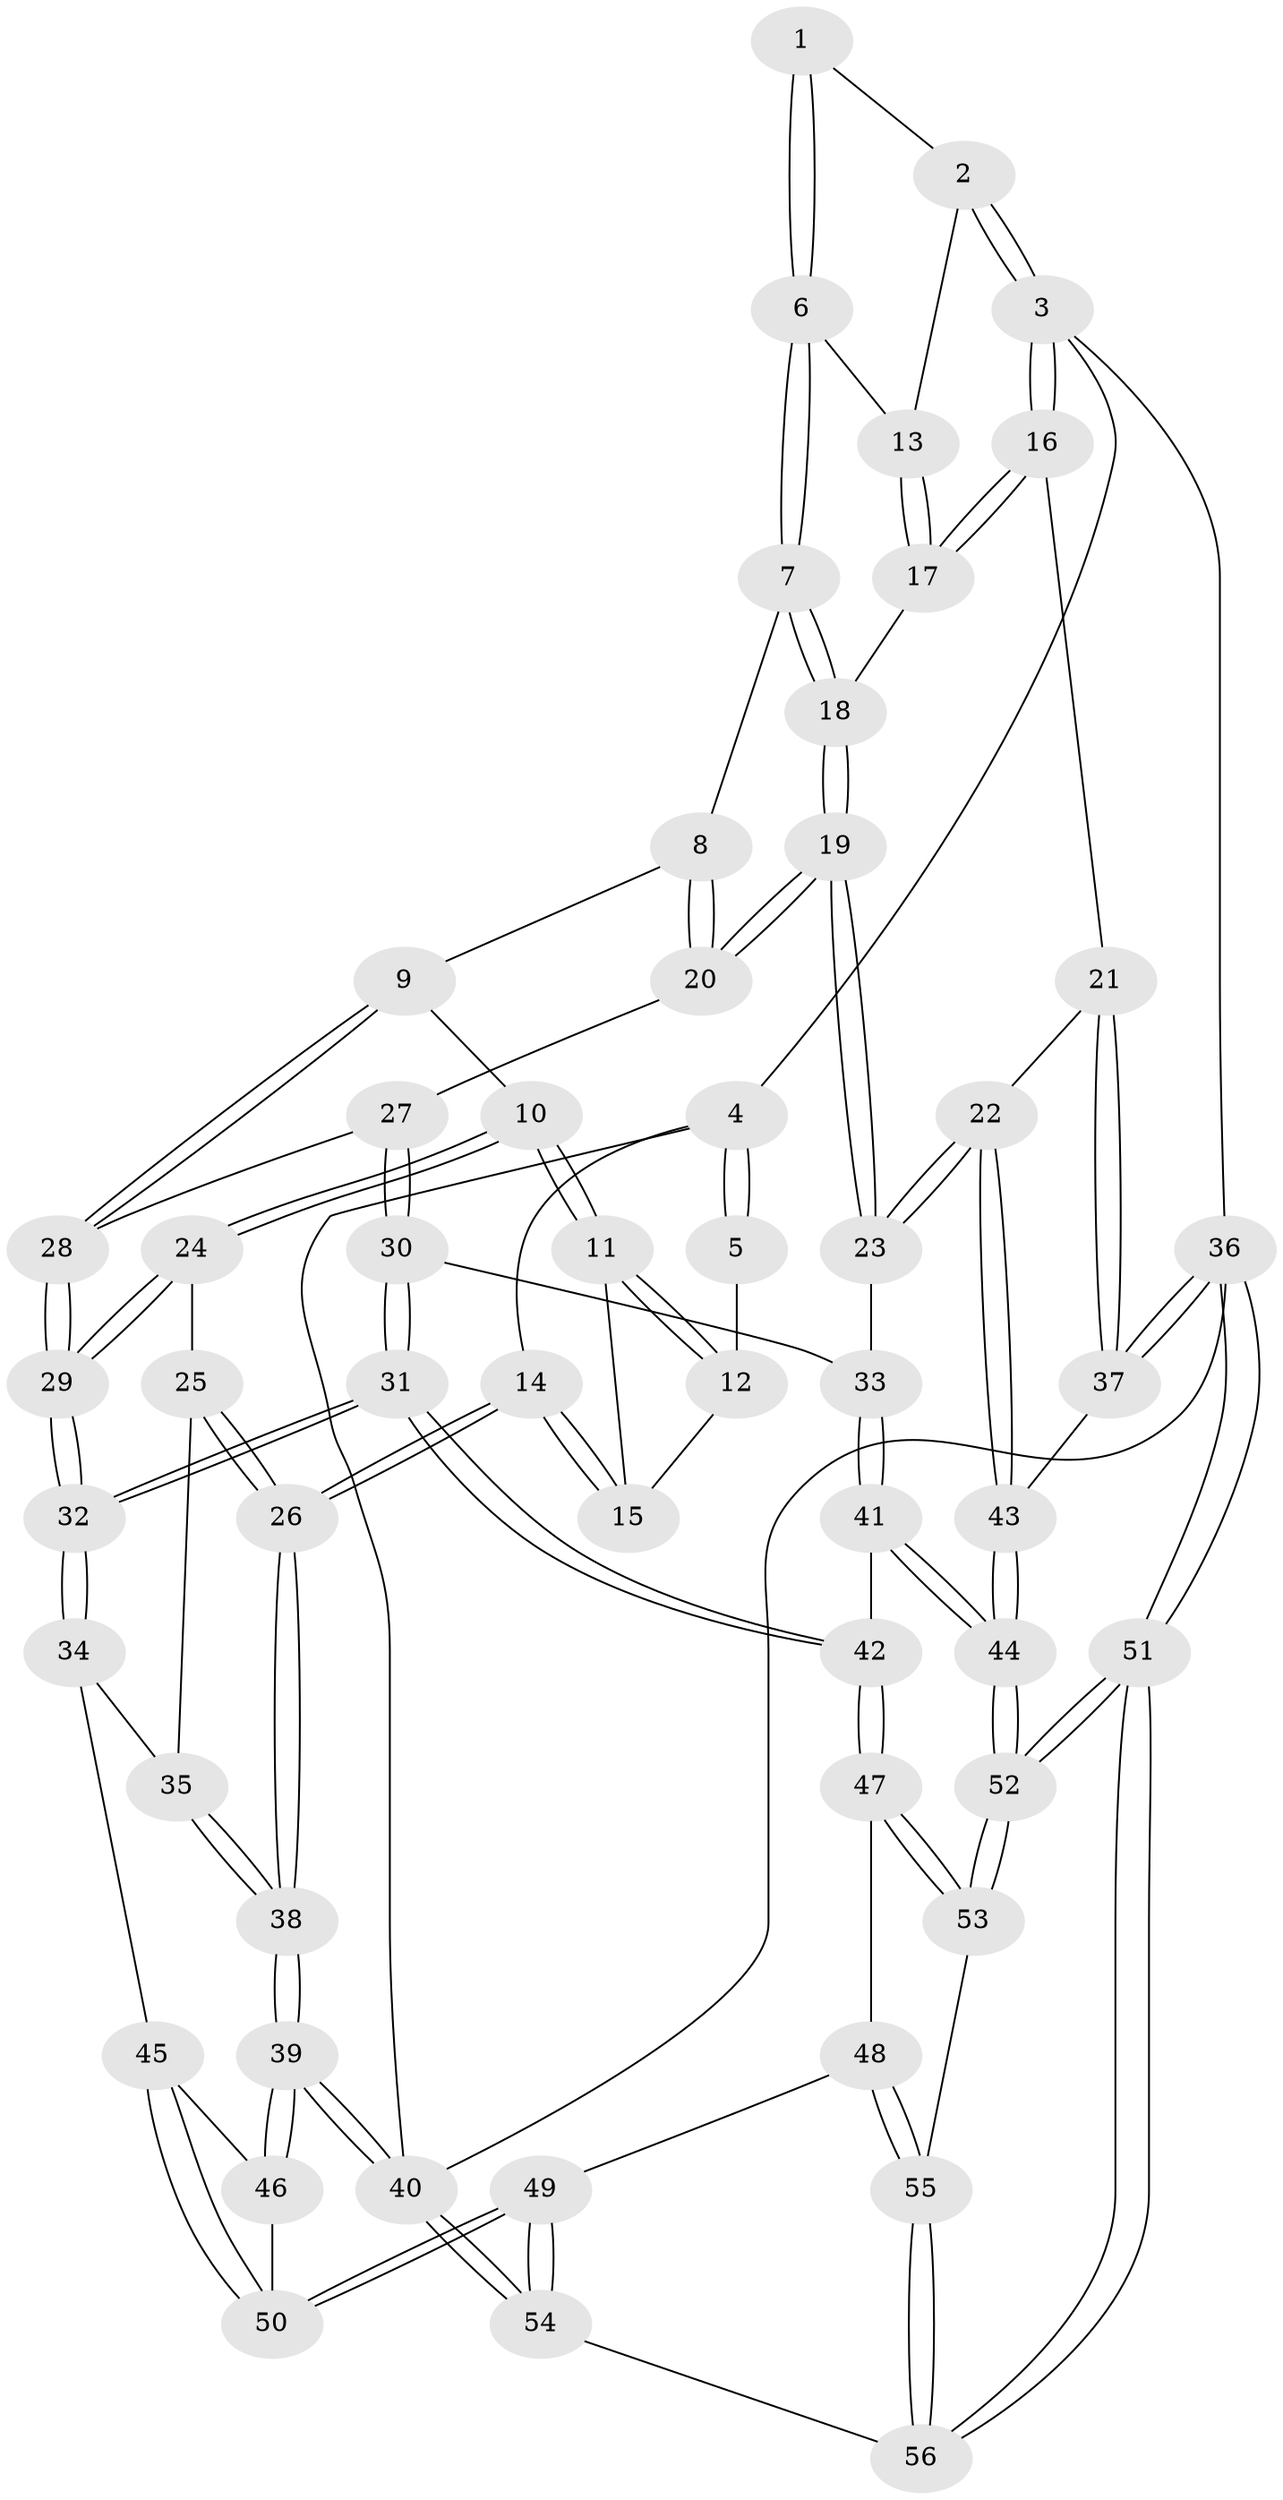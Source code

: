 // coarse degree distribution, {4: 0.4838709677419355, 7: 0.03225806451612903, 3: 0.0967741935483871, 5: 0.3225806451612903, 6: 0.06451612903225806}
// Generated by graph-tools (version 1.1) at 2025/42/03/06/25 10:42:29]
// undirected, 56 vertices, 137 edges
graph export_dot {
graph [start="1"]
  node [color=gray90,style=filled];
  1 [pos="+0.46031081583762146+0"];
  2 [pos="+1+0"];
  3 [pos="+1+0"];
  4 [pos="+0+0"];
  5 [pos="+0.36566532616505176+0"];
  6 [pos="+0.5398749803102766+0.03391117789173406"];
  7 [pos="+0.5412488514519671+0.048683178065343904"];
  8 [pos="+0.5172057611519276+0.1876525386043337"];
  9 [pos="+0.311627857295886+0.26299141115658126"];
  10 [pos="+0.22401410171813604+0.22356902068711346"];
  11 [pos="+0.21738602100820406+0.1790004762317795"];
  12 [pos="+0.3029111826995511+0"];
  13 [pos="+0.8079411458413955+0.11528110678240074"];
  14 [pos="+0+0.053286545991385166"];
  15 [pos="+0+0.09723197321809963"];
  16 [pos="+1+0.29145531020996485"];
  17 [pos="+0.8162966271714674+0.14825342140567793"];
  18 [pos="+0.7310847972328539+0.23847848409541803"];
  19 [pos="+0.6930293503901083+0.4177695149293285"];
  20 [pos="+0.5490363852279683+0.2932975414432223"];
  21 [pos="+1+0.3030668246074216"];
  22 [pos="+0.7284612875876634+0.44110203939570464"];
  23 [pos="+0.6935456643023244+0.419064722518545"];
  24 [pos="+0.17129667164309276+0.3078589290165267"];
  25 [pos="+0.11127886417598543+0.3205717120123782"];
  26 [pos="+0+0.3382369375789251"];
  27 [pos="+0.39669405625084536+0.363042367374034"];
  28 [pos="+0.35561231680554883+0.3175570158614062"];
  29 [pos="+0.21745348442209417+0.5037506317896324"];
  30 [pos="+0.39664401988124537+0.3685008272311565"];
  31 [pos="+0.25995729715485044+0.5608899137899754"];
  32 [pos="+0.22417295780739538+0.537276982363131"];
  33 [pos="+0.5199779284998141+0.5135048910127952"];
  34 [pos="+0.14199301211124843+0.54814457142251"];
  35 [pos="+0.04064274350498566+0.5190220915505156"];
  36 [pos="+1+1"];
  37 [pos="+1+0.6161652266109043"];
  38 [pos="+0+0.49320696163552713"];
  39 [pos="+0+0.7061627439145176"];
  40 [pos="+0+1"];
  41 [pos="+0.4090866344478927+0.6602785336505171"];
  42 [pos="+0.3373704922404667+0.6641948197835595"];
  43 [pos="+0.7743174541370093+0.5966211753427618"];
  44 [pos="+0.7006125952420884+0.8643253648985892"];
  45 [pos="+0.0986715986666305+0.6153171409551274"];
  46 [pos="+0+0.7327131889528326"];
  47 [pos="+0.32215469348334097+0.688893758195848"];
  48 [pos="+0.1739764225312106+0.8189687299989957"];
  49 [pos="+0.1587816993449958+0.8262331074670213"];
  50 [pos="+0.09626744035106848+0.7900845318418228"];
  51 [pos="+0.8542486492442246+1"];
  52 [pos="+0.7511211715706947+1"];
  53 [pos="+0.37961138063062744+0.911876183438653"];
  54 [pos="+0.013080086325487073+1"];
  55 [pos="+0.3263803199035352+0.9597025195464687"];
  56 [pos="+0.27713504499208325+1"];
  1 -- 2;
  1 -- 6;
  1 -- 6;
  2 -- 3;
  2 -- 3;
  2 -- 13;
  3 -- 4;
  3 -- 16;
  3 -- 16;
  3 -- 36;
  4 -- 5;
  4 -- 5;
  4 -- 14;
  4 -- 40;
  5 -- 12;
  6 -- 7;
  6 -- 7;
  6 -- 13;
  7 -- 8;
  7 -- 18;
  7 -- 18;
  8 -- 9;
  8 -- 20;
  8 -- 20;
  9 -- 10;
  9 -- 28;
  9 -- 28;
  10 -- 11;
  10 -- 11;
  10 -- 24;
  10 -- 24;
  11 -- 12;
  11 -- 12;
  11 -- 15;
  12 -- 15;
  13 -- 17;
  13 -- 17;
  14 -- 15;
  14 -- 15;
  14 -- 26;
  14 -- 26;
  16 -- 17;
  16 -- 17;
  16 -- 21;
  17 -- 18;
  18 -- 19;
  18 -- 19;
  19 -- 20;
  19 -- 20;
  19 -- 23;
  19 -- 23;
  20 -- 27;
  21 -- 22;
  21 -- 37;
  21 -- 37;
  22 -- 23;
  22 -- 23;
  22 -- 43;
  22 -- 43;
  23 -- 33;
  24 -- 25;
  24 -- 29;
  24 -- 29;
  25 -- 26;
  25 -- 26;
  25 -- 35;
  26 -- 38;
  26 -- 38;
  27 -- 28;
  27 -- 30;
  27 -- 30;
  28 -- 29;
  28 -- 29;
  29 -- 32;
  29 -- 32;
  30 -- 31;
  30 -- 31;
  30 -- 33;
  31 -- 32;
  31 -- 32;
  31 -- 42;
  31 -- 42;
  32 -- 34;
  32 -- 34;
  33 -- 41;
  33 -- 41;
  34 -- 35;
  34 -- 45;
  35 -- 38;
  35 -- 38;
  36 -- 37;
  36 -- 37;
  36 -- 51;
  36 -- 51;
  36 -- 40;
  37 -- 43;
  38 -- 39;
  38 -- 39;
  39 -- 40;
  39 -- 40;
  39 -- 46;
  39 -- 46;
  40 -- 54;
  40 -- 54;
  41 -- 42;
  41 -- 44;
  41 -- 44;
  42 -- 47;
  42 -- 47;
  43 -- 44;
  43 -- 44;
  44 -- 52;
  44 -- 52;
  45 -- 46;
  45 -- 50;
  45 -- 50;
  46 -- 50;
  47 -- 48;
  47 -- 53;
  47 -- 53;
  48 -- 49;
  48 -- 55;
  48 -- 55;
  49 -- 50;
  49 -- 50;
  49 -- 54;
  49 -- 54;
  51 -- 52;
  51 -- 52;
  51 -- 56;
  51 -- 56;
  52 -- 53;
  52 -- 53;
  53 -- 55;
  54 -- 56;
  55 -- 56;
  55 -- 56;
}
